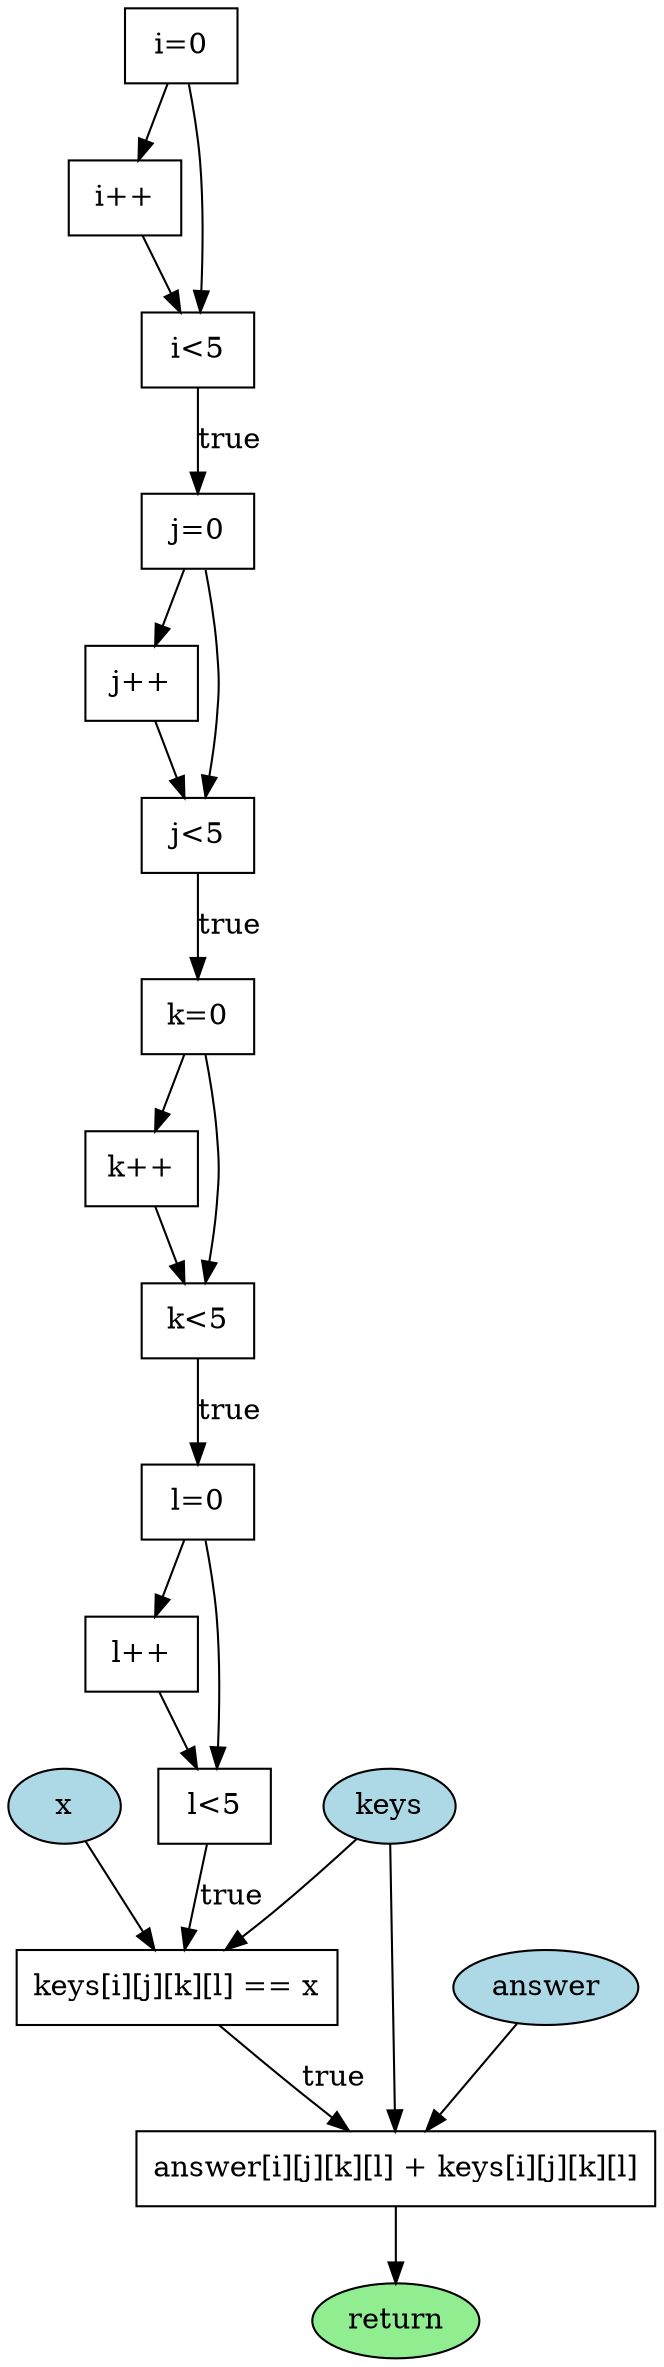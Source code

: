 digraph foo_DFG {
    node [shape=ellipse, style=filled, fillcolor=lightblue];
    x_in [label="x"];
    keys_in [label="keys"];
    answer_in [label="answer"];

    node [shape=box, style=""];
    assign_i [label="i=0"];
    assign_j [label="j=0"];
    assign_k [label="k=0"];
    assign_l [label="l=0"];
    inc_i [label="i++"];
    inc_j [label="j++"];
    inc_k [label="k++"];
    inc_l [label="l++"];
    cmp_i [label="i<5"];
    cmp_j [label="j<5"];
    cmp_k [label="k<5"];
    cmp_l [label="l<5"];
    cmp_key [label="keys[i][j][k][l] == x"];
    add [label="answer[i][j][k][l] + keys[i][j][k][l]"];

    node [shape=ellipse, style=filled, fillcolor=lightgreen];
    return_val [label="return"];

    x_in -> cmp_key;
    keys_in -> cmp_key;
    keys_in -> add;
    answer_in -> add;

    assign_i -> cmp_i;
    assign_i -> inc_i;
    inc_i -> cmp_i;
    cmp_i -> assign_j [label="true"];

    assign_j -> cmp_j;
    assign_j -> inc_j;
    inc_j -> cmp_j;
    cmp_j -> assign_k [label="true"];

    assign_k -> cmp_k;
    assign_k -> inc_k;
    inc_k -> cmp_k;
    cmp_k -> assign_l [label="true"];

    assign_l -> cmp_l;
    assign_l -> inc_l;
    inc_l -> cmp_l;
    cmp_l -> cmp_key [label="true"];

    cmp_key -> add [label="true"];
    add -> return_val;
}